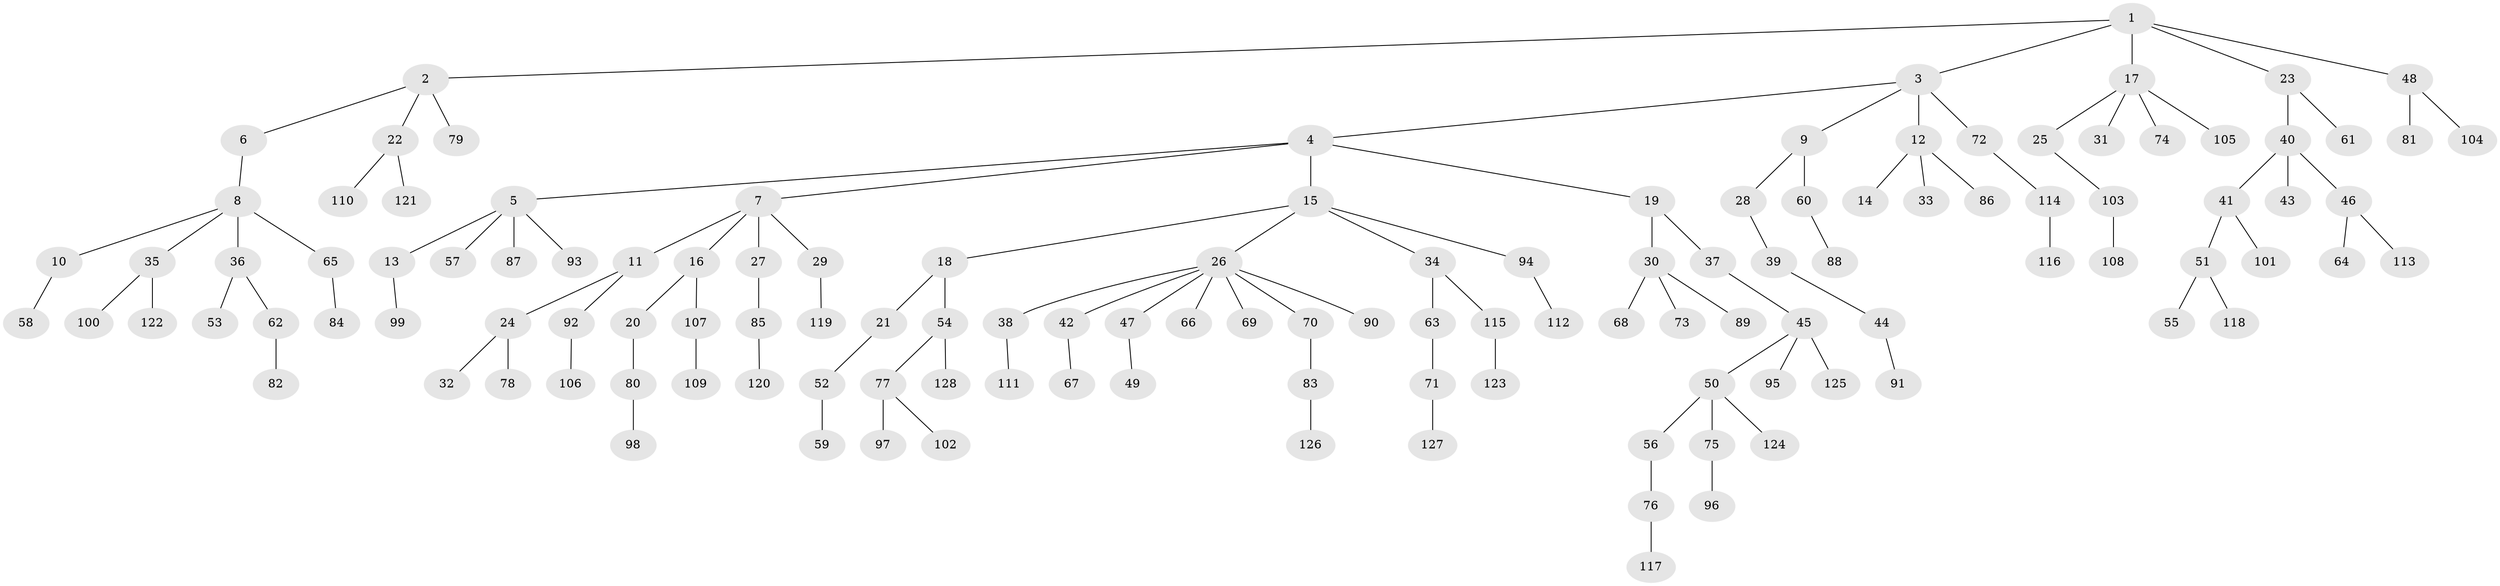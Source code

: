 // coarse degree distribution, {1: 0.7894736842105263, 2: 0.18421052631578946, 30: 0.02631578947368421}
// Generated by graph-tools (version 1.1) at 2025/55/03/04/25 21:55:59]
// undirected, 128 vertices, 127 edges
graph export_dot {
graph [start="1"]
  node [color=gray90,style=filled];
  1;
  2;
  3;
  4;
  5;
  6;
  7;
  8;
  9;
  10;
  11;
  12;
  13;
  14;
  15;
  16;
  17;
  18;
  19;
  20;
  21;
  22;
  23;
  24;
  25;
  26;
  27;
  28;
  29;
  30;
  31;
  32;
  33;
  34;
  35;
  36;
  37;
  38;
  39;
  40;
  41;
  42;
  43;
  44;
  45;
  46;
  47;
  48;
  49;
  50;
  51;
  52;
  53;
  54;
  55;
  56;
  57;
  58;
  59;
  60;
  61;
  62;
  63;
  64;
  65;
  66;
  67;
  68;
  69;
  70;
  71;
  72;
  73;
  74;
  75;
  76;
  77;
  78;
  79;
  80;
  81;
  82;
  83;
  84;
  85;
  86;
  87;
  88;
  89;
  90;
  91;
  92;
  93;
  94;
  95;
  96;
  97;
  98;
  99;
  100;
  101;
  102;
  103;
  104;
  105;
  106;
  107;
  108;
  109;
  110;
  111;
  112;
  113;
  114;
  115;
  116;
  117;
  118;
  119;
  120;
  121;
  122;
  123;
  124;
  125;
  126;
  127;
  128;
  1 -- 2;
  1 -- 3;
  1 -- 17;
  1 -- 23;
  1 -- 48;
  2 -- 6;
  2 -- 22;
  2 -- 79;
  3 -- 4;
  3 -- 9;
  3 -- 12;
  3 -- 72;
  4 -- 5;
  4 -- 7;
  4 -- 15;
  4 -- 19;
  5 -- 13;
  5 -- 57;
  5 -- 87;
  5 -- 93;
  6 -- 8;
  7 -- 11;
  7 -- 16;
  7 -- 27;
  7 -- 29;
  8 -- 10;
  8 -- 35;
  8 -- 36;
  8 -- 65;
  9 -- 28;
  9 -- 60;
  10 -- 58;
  11 -- 24;
  11 -- 92;
  12 -- 14;
  12 -- 33;
  12 -- 86;
  13 -- 99;
  15 -- 18;
  15 -- 26;
  15 -- 34;
  15 -- 94;
  16 -- 20;
  16 -- 107;
  17 -- 25;
  17 -- 31;
  17 -- 74;
  17 -- 105;
  18 -- 21;
  18 -- 54;
  19 -- 30;
  19 -- 37;
  20 -- 80;
  21 -- 52;
  22 -- 110;
  22 -- 121;
  23 -- 40;
  23 -- 61;
  24 -- 32;
  24 -- 78;
  25 -- 103;
  26 -- 38;
  26 -- 42;
  26 -- 47;
  26 -- 66;
  26 -- 69;
  26 -- 70;
  26 -- 90;
  27 -- 85;
  28 -- 39;
  29 -- 119;
  30 -- 68;
  30 -- 73;
  30 -- 89;
  34 -- 63;
  34 -- 115;
  35 -- 100;
  35 -- 122;
  36 -- 53;
  36 -- 62;
  37 -- 45;
  38 -- 111;
  39 -- 44;
  40 -- 41;
  40 -- 43;
  40 -- 46;
  41 -- 51;
  41 -- 101;
  42 -- 67;
  44 -- 91;
  45 -- 50;
  45 -- 95;
  45 -- 125;
  46 -- 64;
  46 -- 113;
  47 -- 49;
  48 -- 81;
  48 -- 104;
  50 -- 56;
  50 -- 75;
  50 -- 124;
  51 -- 55;
  51 -- 118;
  52 -- 59;
  54 -- 77;
  54 -- 128;
  56 -- 76;
  60 -- 88;
  62 -- 82;
  63 -- 71;
  65 -- 84;
  70 -- 83;
  71 -- 127;
  72 -- 114;
  75 -- 96;
  76 -- 117;
  77 -- 97;
  77 -- 102;
  80 -- 98;
  83 -- 126;
  85 -- 120;
  92 -- 106;
  94 -- 112;
  103 -- 108;
  107 -- 109;
  114 -- 116;
  115 -- 123;
}
